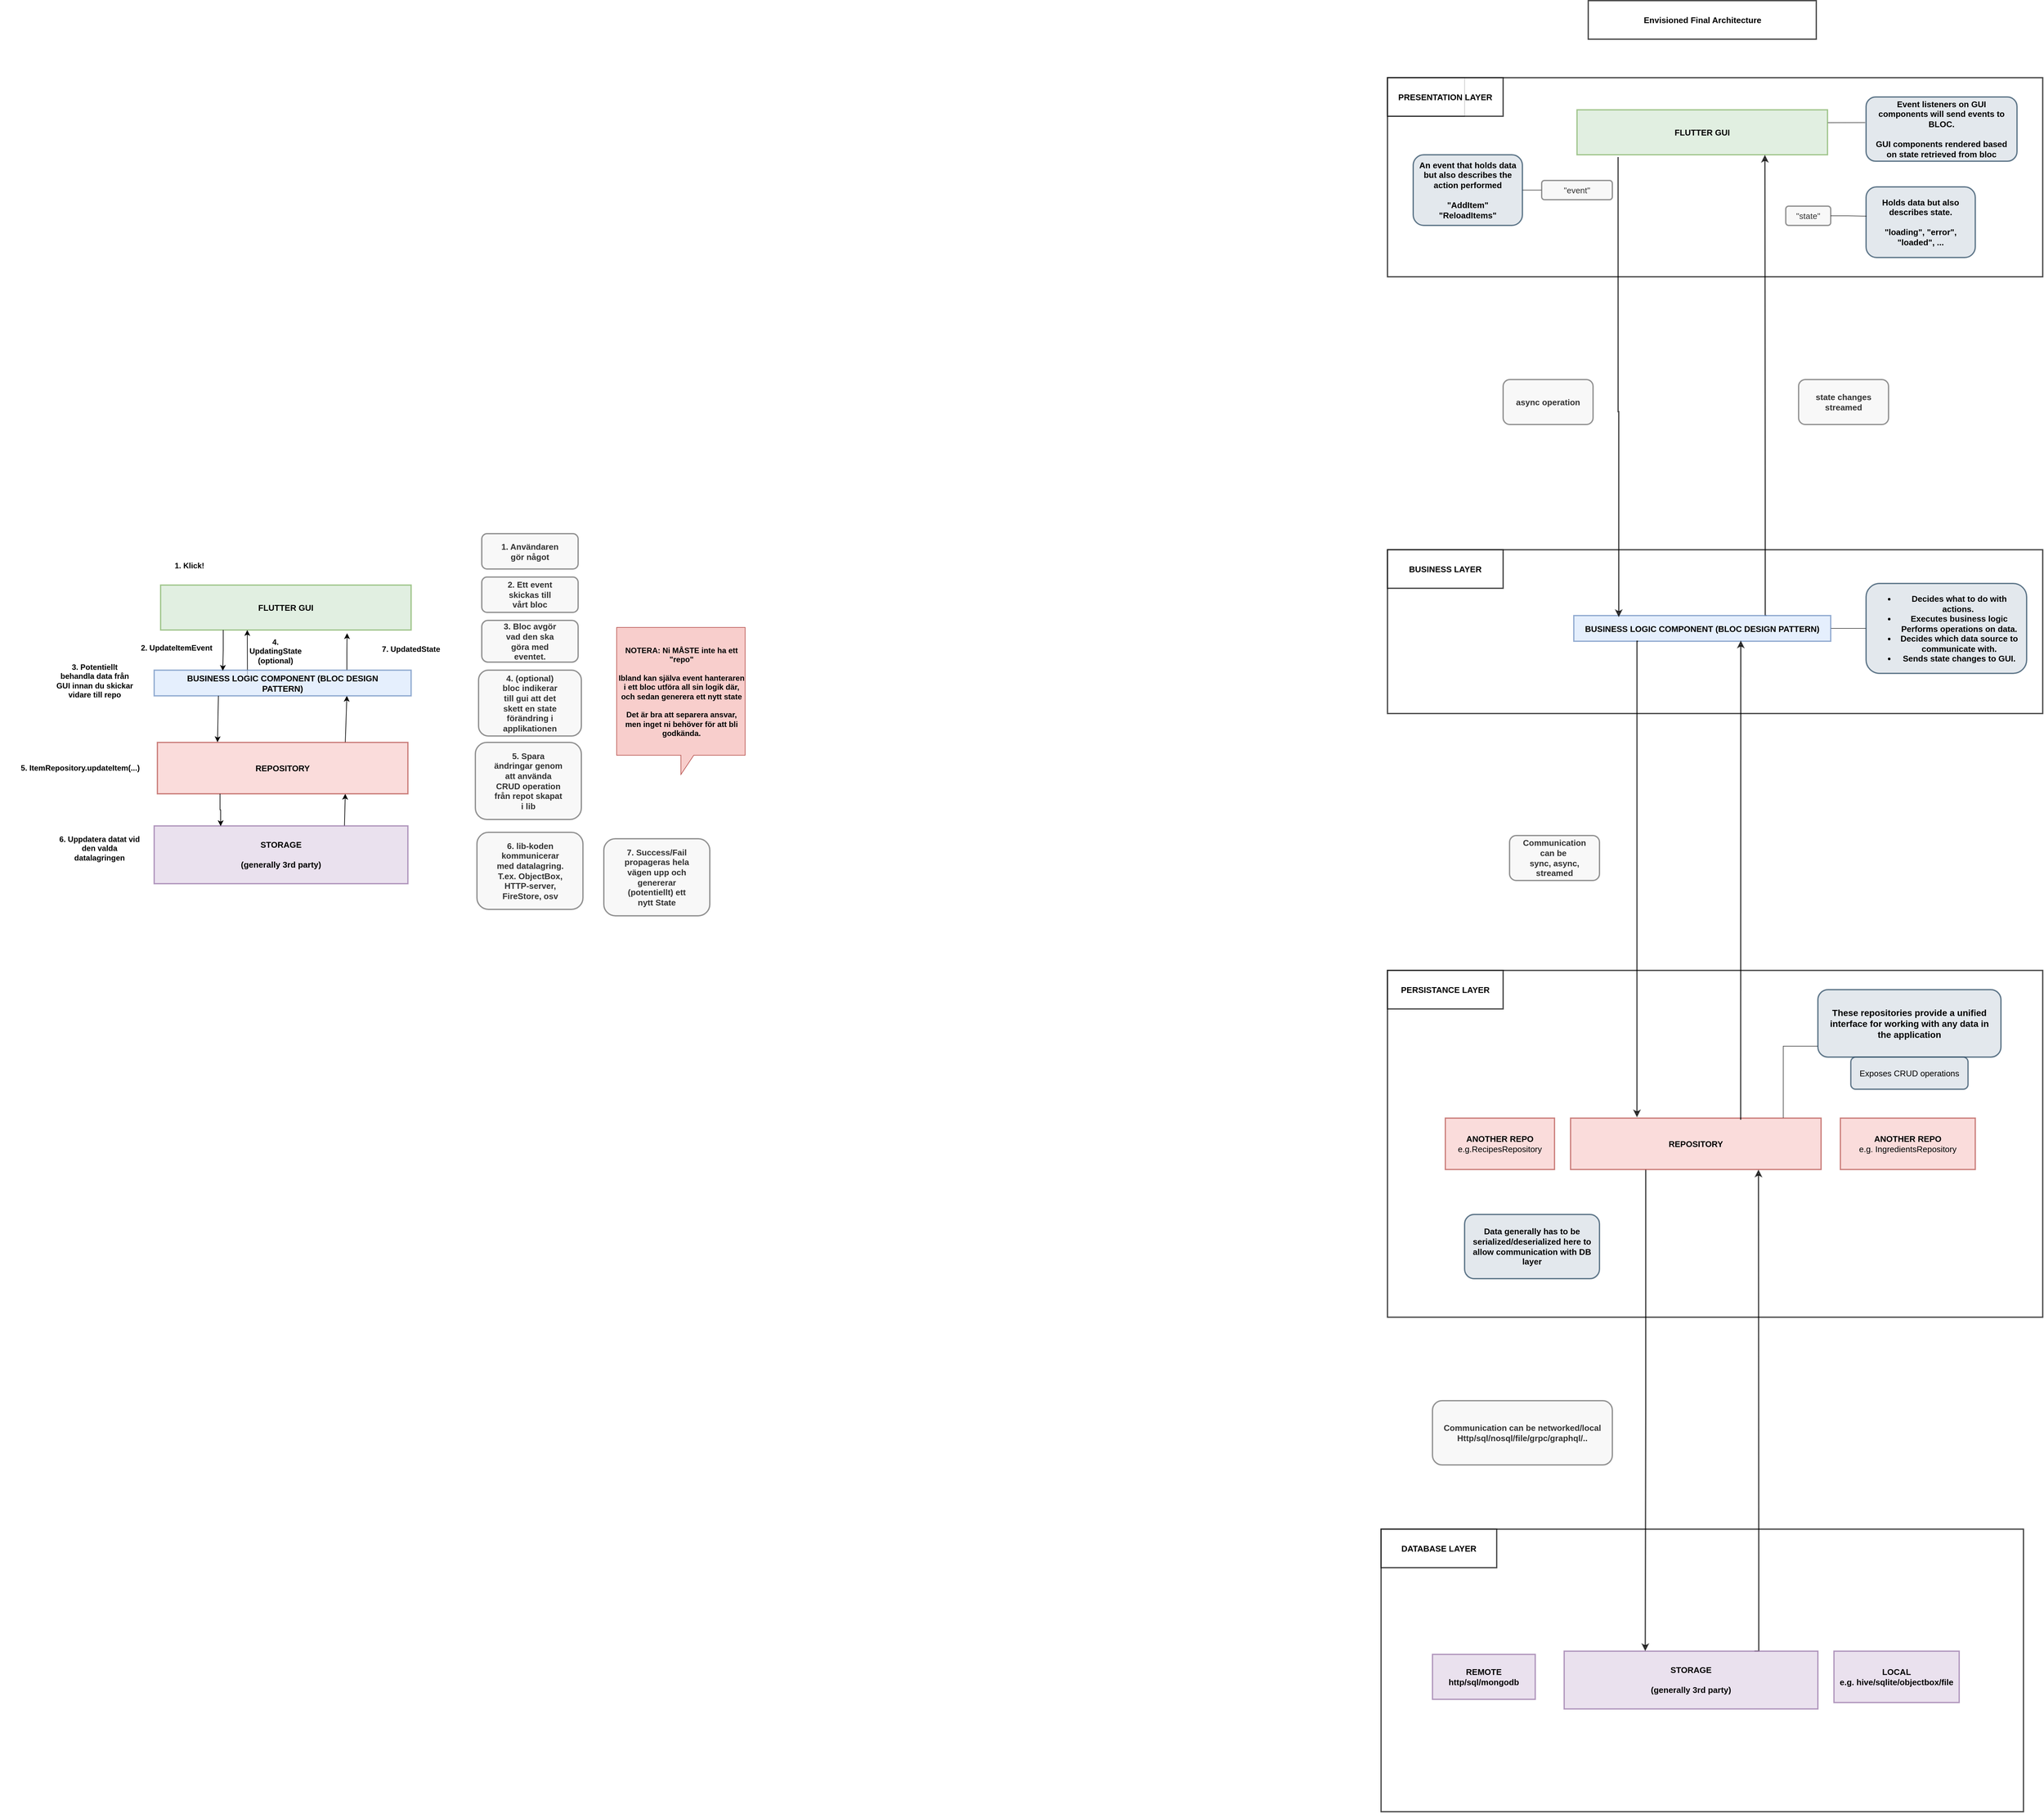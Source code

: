 <mxfile>
    <diagram name="Page-1" id="NCVhBEKMuIL8DRtao78c">
        <mxGraphModel dx="2323" dy="1726" grid="1" gridSize="10" guides="1" tooltips="1" connect="1" arrows="1" fold="1" page="1" pageScale="1" pageWidth="850" pageHeight="1100" math="0" shadow="0">
            <root>
                <mxCell id="0"/>
                <mxCell id="1" parent="0"/>
                <mxCell id="UuS1oSPDRo_ICflPnTkP-29" value="" style="rounded=0;whiteSpace=wrap;html=1;strokeWidth=2;opacity=70;fontSize=13;verticalAlign=middle;spacing=10;" parent="1" vertex="1">
                    <mxGeometry x="1390" y="1890" width="1000" height="440" as="geometry"/>
                </mxCell>
                <mxCell id="UuS1oSPDRo_ICflPnTkP-30" value="&lt;b&gt;DATABASE LAYER&lt;br&gt;&lt;/b&gt;" style="rounded=0;whiteSpace=wrap;html=1;fontSize=13;strokeWidth=2;opacity=70;verticalAlign=middle;spacing=10;" parent="1" vertex="1">
                    <mxGeometry x="1390" y="1890" width="180" height="60" as="geometry"/>
                </mxCell>
                <mxCell id="UuS1oSPDRo_ICflPnTkP-25" value="" style="rounded=0;whiteSpace=wrap;html=1;strokeWidth=2;opacity=70;fontSize=13;verticalAlign=middle;spacing=10;" parent="1" vertex="1">
                    <mxGeometry x="1400" y="1020" width="1020" height="540" as="geometry"/>
                </mxCell>
                <mxCell id="UuS1oSPDRo_ICflPnTkP-26" value="&lt;b style=&quot;font-size: 13px;&quot;&gt;PERSISTANCE LAYER&lt;br style=&quot;font-size: 13px;&quot;&gt;&lt;/b&gt;" style="rounded=0;whiteSpace=wrap;html=1;fontSize=13;strokeWidth=2;opacity=70;verticalAlign=middle;spacing=10;" parent="1" vertex="1">
                    <mxGeometry x="1400" y="1020" width="180" height="60" as="geometry"/>
                </mxCell>
                <mxCell id="UuS1oSPDRo_ICflPnTkP-20" value="" style="rounded=0;whiteSpace=wrap;html=1;strokeWidth=2;opacity=70;fontSize=13;verticalAlign=middle;spacing=10;" parent="1" vertex="1">
                    <mxGeometry x="1400" y="365" width="1020" height="255" as="geometry"/>
                </mxCell>
                <mxCell id="UuS1oSPDRo_ICflPnTkP-21" value="&lt;b style=&quot;font-size: 13px;&quot;&gt;BUSINESS LAYER&lt;br style=&quot;font-size: 13px;&quot;&gt;&lt;/b&gt;" style="rounded=0;whiteSpace=wrap;html=1;fontSize=13;strokeWidth=2;opacity=70;verticalAlign=middle;spacing=10;" parent="1" vertex="1">
                    <mxGeometry x="1400" y="365" width="180" height="60" as="geometry"/>
                </mxCell>
                <mxCell id="UuS1oSPDRo_ICflPnTkP-8" value="" style="rounded=0;whiteSpace=wrap;html=1;strokeWidth=2;opacity=70;fontSize=13;verticalAlign=middle;spacing=10;" parent="1" vertex="1">
                    <mxGeometry x="1400" y="-370" width="1020" height="310" as="geometry"/>
                </mxCell>
                <mxCell id="bqATVecDFZBd0OB_Plpx-9" style="edgeStyle=orthogonalEdgeStyle;rounded=0;orthogonalLoop=1;jettySize=auto;html=1;exitX=0.75;exitY=0;exitDx=0;exitDy=0;entryX=0.75;entryY=1;entryDx=0;entryDy=0;shadow=0;strokeWidth=2;opacity=70;fontSize=13;verticalAlign=middle;spacing=10;" parent="1" source="bqATVecDFZBd0OB_Plpx-1" target="bqATVecDFZBd0OB_Plpx-3" edge="1">
                    <mxGeometry relative="1" as="geometry">
                        <Array as="points">
                            <mxPoint x="1978" y="1930"/>
                            <mxPoint x="1978" y="1630"/>
                        </Array>
                    </mxGeometry>
                </mxCell>
                <mxCell id="bqATVecDFZBd0OB_Plpx-1" value="&lt;b&gt;STORAGE&lt;br&gt;&lt;/b&gt;&lt;br&gt;&lt;b&gt;(generally 3rd party)&lt;/b&gt;" style="rounded=0;whiteSpace=wrap;html=1;fillColor=#e1d5e7;strokeColor=#9673a6;shadow=0;strokeWidth=2;opacity=70;fontSize=13;verticalAlign=middle;spacing=10;" parent="1" vertex="1">
                    <mxGeometry x="1675" y="2080" width="395" height="90" as="geometry"/>
                </mxCell>
                <mxCell id="bqATVecDFZBd0OB_Plpx-8" style="edgeStyle=orthogonalEdgeStyle;rounded=0;orthogonalLoop=1;jettySize=auto;html=1;exitX=0.3;exitY=0.99;exitDx=0;exitDy=0;entryX=0.25;entryY=0;entryDx=0;entryDy=0;shadow=0;strokeWidth=2;opacity=70;fontSize=13;exitPerimeter=0;verticalAlign=middle;spacing=10;" parent="1" source="bqATVecDFZBd0OB_Plpx-3" edge="1">
                    <mxGeometry relative="1" as="geometry">
                        <mxPoint x="1800.02" y="1480" as="sourcePoint"/>
                        <mxPoint x="1801.27" y="2080" as="targetPoint"/>
                        <Array as="points"/>
                    </mxGeometry>
                </mxCell>
                <mxCell id="bqATVecDFZBd0OB_Plpx-3" value="&lt;b style=&quot;font-size: 13px;&quot;&gt;REPOSITORY&lt;/b&gt;" style="rounded=0;whiteSpace=wrap;html=1;fillColor=#f8cecc;strokeColor=#b85450;shadow=0;strokeWidth=2;opacity=70;fontSize=13;verticalAlign=middle;spacing=10;" parent="1" vertex="1">
                    <mxGeometry x="1685" y="1250" width="390" height="80" as="geometry"/>
                </mxCell>
                <mxCell id="bqATVecDFZBd0OB_Plpx-7" value="&lt;b&gt;Data generally has to be serialized/deserialized here to allow communication with DB layer&lt;br&gt;&lt;/b&gt;" style="rounded=1;whiteSpace=wrap;html=1;fillColor=#D7DEE6;strokeColor=#23445d;shadow=0;strokeWidth=2;opacity=70;fontSize=13;verticalAlign=middle;spacing=10;" parent="1" vertex="1">
                    <mxGeometry x="1520" y="1400" width="210" height="100" as="geometry"/>
                </mxCell>
                <mxCell id="UuS1oSPDRo_ICflPnTkP-12" style="edgeStyle=orthogonalEdgeStyle;rounded=0;orthogonalLoop=1;jettySize=auto;html=1;exitX=1;exitY=0.286;exitDx=0;exitDy=0;entryX=-0.006;entryY=0.399;entryDx=0;entryDy=0;endArrow=none;endFill=0;opacity=70;entryPerimeter=0;exitPerimeter=0;fontSize=13;verticalAlign=middle;spacing=10;" parent="1" source="bqATVecDFZBd0OB_Plpx-14" target="UuS1oSPDRo_ICflPnTkP-11" edge="1">
                    <mxGeometry relative="1" as="geometry">
                        <Array as="points">
                            <mxPoint x="2144" y="-300"/>
                        </Array>
                    </mxGeometry>
                </mxCell>
                <mxCell id="bqATVecDFZBd0OB_Plpx-14" value="&lt;b style=&quot;font-size: 13px;&quot;&gt;FLUTTER GUI&lt;br style=&quot;font-size: 13px;&quot;&gt;&lt;/b&gt;" style="rounded=0;whiteSpace=wrap;html=1;fillColor=#d5e8d4;strokeColor=#82b366;shadow=0;strokeWidth=2;opacity=70;fontSize=13;verticalAlign=middle;spacing=10;" parent="1" vertex="1">
                    <mxGeometry x="1695" y="-320" width="390" height="70" as="geometry"/>
                </mxCell>
                <mxCell id="bqATVecDFZBd0OB_Plpx-24" style="edgeStyle=orthogonalEdgeStyle;rounded=0;orthogonalLoop=1;jettySize=auto;html=1;exitX=0.75;exitY=0;exitDx=0;exitDy=0;entryX=0.75;entryY=1;entryDx=0;entryDy=0;shadow=0;strokeWidth=2;opacity=70;fontSize=13;verticalAlign=middle;spacing=10;" parent="1" source="bqATVecDFZBd0OB_Plpx-21" target="bqATVecDFZBd0OB_Plpx-14" edge="1">
                    <mxGeometry relative="1" as="geometry">
                        <Array as="points">
                            <mxPoint x="1988" y="280"/>
                            <mxPoint x="1988" y="230"/>
                        </Array>
                    </mxGeometry>
                </mxCell>
                <mxCell id="UuS1oSPDRo_ICflPnTkP-19" style="edgeStyle=orthogonalEdgeStyle;rounded=0;orthogonalLoop=1;jettySize=auto;html=1;exitX=1;exitY=0.5;exitDx=0;exitDy=0;endArrow=none;endFill=0;opacity=70;fontSize=13;verticalAlign=middle;spacing=10;" parent="1" source="bqATVecDFZBd0OB_Plpx-21" target="UuS1oSPDRo_ICflPnTkP-5" edge="1">
                    <mxGeometry relative="1" as="geometry"/>
                </mxCell>
                <mxCell id="bqATVecDFZBd0OB_Plpx-21" value="&lt;b style=&quot;font-size: 13px;&quot;&gt;BUSINESS LOGIC COMPONENT (BLOC DESIGN PATTERN)&lt;br style=&quot;font-size: 13px;&quot;&gt;&lt;/b&gt;" style="rounded=0;whiteSpace=wrap;html=1;fillColor=#dae8fc;strokeColor=#6c8ebf;shadow=0;strokeWidth=2;opacity=70;fontSize=13;verticalAlign=middle;spacing=10;" parent="1" vertex="1">
                    <mxGeometry x="1690" y="467.5" width="400" height="40" as="geometry"/>
                </mxCell>
                <mxCell id="bqATVecDFZBd0OB_Plpx-26" style="edgeStyle=orthogonalEdgeStyle;rounded=0;orthogonalLoop=1;jettySize=auto;html=1;exitX=0.5;exitY=1;exitDx=0;exitDy=0;shadow=0;strokeWidth=2;opacity=70;fontSize=13;verticalAlign=middle;spacing=10;" parent="1" source="bqATVecDFZBd0OB_Plpx-21" target="bqATVecDFZBd0OB_Plpx-21" edge="1">
                    <mxGeometry relative="1" as="geometry"/>
                </mxCell>
                <mxCell id="bqATVecDFZBd0OB_Plpx-29" value="&quot;state&quot;" style="rounded=1;whiteSpace=wrap;html=1;fillColor=#f5f5f5;fontColor=#333333;strokeColor=#666666;shadow=0;strokeWidth=2;opacity=70;fontSize=13;verticalAlign=middle;spacing=10;" parent="1" vertex="1">
                    <mxGeometry x="2020" y="-170" width="70" height="30" as="geometry"/>
                </mxCell>
                <mxCell id="UuS1oSPDRo_ICflPnTkP-4" style="edgeStyle=orthogonalEdgeStyle;rounded=0;orthogonalLoop=1;jettySize=auto;html=1;exitX=0;exitY=0.5;exitDx=0;exitDy=0;entryX=1;entryY=0.5;entryDx=0;entryDy=0;endArrow=none;endFill=0;opacity=70;fontSize=13;verticalAlign=middle;spacing=10;" parent="1" source="bqATVecDFZBd0OB_Plpx-30" target="UuS1oSPDRo_ICflPnTkP-3" edge="1">
                    <mxGeometry relative="1" as="geometry"/>
                </mxCell>
                <mxCell id="bqATVecDFZBd0OB_Plpx-30" value="&quot;event&quot;" style="rounded=1;whiteSpace=wrap;html=1;fillColor=#f5f5f5;fontColor=#333333;strokeColor=#666666;shadow=0;strokeWidth=2;opacity=70;fontSize=13;verticalAlign=middle;spacing=10;" parent="1" vertex="1">
                    <mxGeometry x="1640" y="-210" width="110" height="30" as="geometry"/>
                </mxCell>
                <mxCell id="IBTL42P-dhMwbu7w-Mex-7" value="&lt;b style=&quot;font-size: 13px;&quot;&gt;Envisioned Final Architecture&lt;br style=&quot;font-size: 13px;&quot;&gt;&lt;/b&gt;" style="rounded=0;whiteSpace=wrap;html=1;fontSize=13;strokeWidth=2;opacity=70;verticalAlign=middle;spacing=10;" parent="1" vertex="1">
                    <mxGeometry x="1712.5" y="-490" width="355" height="60" as="geometry"/>
                </mxCell>
                <mxCell id="UuS1oSPDRo_ICflPnTkP-1" value="&lt;b style=&quot;font-size: 13px;&quot;&gt;Holds data but also describes state.&lt;br style=&quot;font-size: 13px;&quot;&gt;&lt;br style=&quot;font-size: 13px;&quot;&gt;&quot;loading&quot;, &quot;error&quot;,&lt;br style=&quot;font-size: 13px;&quot;&gt; &quot;loaded&quot;, ...&lt;br style=&quot;font-size: 13px;&quot;&gt;&lt;/b&gt;" style="rounded=1;whiteSpace=wrap;html=1;fillColor=#D7DEE6;strokeColor=#23445d;shadow=0;strokeWidth=2;opacity=70;fontSize=13;verticalAlign=middle;spacing=10;" parent="1" vertex="1">
                    <mxGeometry x="2145" y="-200" width="170" height="110" as="geometry"/>
                </mxCell>
                <mxCell id="UuS1oSPDRo_ICflPnTkP-2" style="edgeStyle=orthogonalEdgeStyle;rounded=0;orthogonalLoop=1;jettySize=auto;html=1;exitX=1;exitY=0.5;exitDx=0;exitDy=0;entryX=0.004;entryY=0.415;entryDx=0;entryDy=0;entryPerimeter=0;endArrow=none;endFill=0;opacity=70;fontSize=13;verticalAlign=middle;spacing=10;" parent="1" source="bqATVecDFZBd0OB_Plpx-29" target="UuS1oSPDRo_ICflPnTkP-1" edge="1">
                    <mxGeometry relative="1" as="geometry"/>
                </mxCell>
                <mxCell id="UuS1oSPDRo_ICflPnTkP-3" value="&lt;b style=&quot;font-size: 13px;&quot;&gt;An event that holds data but also describes the action performed&lt;br style=&quot;font-size: 13px;&quot;&gt;&lt;br style=&quot;font-size: 13px;&quot;&gt;&quot;AddItem&quot;&lt;br style=&quot;font-size: 13px;&quot;&gt;&quot;ReloadItems&quot;&lt;br style=&quot;font-size: 13px;&quot;&gt;&lt;/b&gt;" style="rounded=1;whiteSpace=wrap;html=1;fillColor=#D7DEE6;strokeColor=#23445d;shadow=0;strokeWidth=2;opacity=70;fontSize=13;verticalAlign=middle;spacing=10;" parent="1" vertex="1">
                    <mxGeometry x="1440" y="-250" width="170" height="110" as="geometry"/>
                </mxCell>
                <mxCell id="UuS1oSPDRo_ICflPnTkP-5" value="&lt;ul style=&quot;font-size: 13px;&quot;&gt;&lt;li style=&quot;font-size: 13px;&quot;&gt;&lt;b style=&quot;font-size: 13px;&quot;&gt;Decides what to do with actions.&amp;nbsp;&lt;/b&gt;&lt;/li&gt;&lt;li style=&quot;font-size: 13px;&quot;&gt;&lt;b style=&quot;font-size: 13px;&quot;&gt;Executes business logic Performs operations on data.&lt;/b&gt;&lt;/li&gt;&lt;li style=&quot;font-size: 13px;&quot;&gt;&lt;b style=&quot;font-size: 13px;&quot;&gt;Decides which data source to communicate with.&lt;/b&gt;&lt;/li&gt;&lt;li style=&quot;font-size: 13px;&quot;&gt;&lt;b style=&quot;font-size: 13px;&quot;&gt;Sends state changes to GUI.&lt;/b&gt;&lt;/li&gt;&lt;/ul&gt;" style="rounded=1;whiteSpace=wrap;html=1;fillColor=#D7DEE6;strokeColor=#23445d;shadow=0;strokeWidth=2;opacity=70;fontSize=13;verticalAlign=middle;spacing=10;" parent="1" vertex="1">
                    <mxGeometry x="2145" y="417.5" width="250" height="140" as="geometry"/>
                </mxCell>
                <mxCell id="UuS1oSPDRo_ICflPnTkP-9" value="" style="rounded=0;whiteSpace=wrap;html=1;opacity=70;fontSize=13;verticalAlign=middle;spacing=10;" parent="1" vertex="1">
                    <mxGeometry x="1400" y="-370" width="120" height="60" as="geometry"/>
                </mxCell>
                <mxCell id="UuS1oSPDRo_ICflPnTkP-10" value="&lt;b style=&quot;font-size: 13px;&quot;&gt;PRESENTATION LAYER&lt;br style=&quot;font-size: 13px;&quot;&gt;&lt;/b&gt;" style="rounded=0;whiteSpace=wrap;html=1;fontSize=13;strokeWidth=2;opacity=70;verticalAlign=middle;spacing=10;" parent="1" vertex="1">
                    <mxGeometry x="1400" y="-370" width="180" height="60" as="geometry"/>
                </mxCell>
                <mxCell id="UuS1oSPDRo_ICflPnTkP-11" value="&lt;b style=&quot;font-size: 13px;&quot;&gt;Event listeners on GUI components will send events to BLOC.&lt;br style=&quot;font-size: 13px;&quot;&gt;&lt;br style=&quot;font-size: 13px;&quot;&gt;GUI components rendered based on state retrieved from bloc&lt;br style=&quot;font-size: 13px;&quot;&gt;&lt;/b&gt;" style="rounded=1;whiteSpace=wrap;html=1;fillColor=#D7DEE6;strokeColor=#23445d;shadow=0;strokeWidth=2;opacity=70;fontSize=13;verticalAlign=middle;spacing=10;" parent="1" vertex="1">
                    <mxGeometry x="2145" y="-340" width="235" height="100" as="geometry"/>
                </mxCell>
                <mxCell id="UuS1oSPDRo_ICflPnTkP-13" style="edgeStyle=orthogonalEdgeStyle;rounded=0;orthogonalLoop=1;jettySize=auto;html=1;entryX=0.175;entryY=0.063;entryDx=0;entryDy=0;entryPerimeter=0;strokeWidth=2;opacity=70;fontSize=13;exitX=0.164;exitY=1.05;exitDx=0;exitDy=0;exitPerimeter=0;verticalAlign=middle;spacing=10;" parent="1" source="bqATVecDFZBd0OB_Plpx-14" target="bqATVecDFZBd0OB_Plpx-21" edge="1">
                    <mxGeometry relative="1" as="geometry">
                        <mxPoint x="1760" y="150" as="sourcePoint"/>
                        <Array as="points">
                            <mxPoint x="1759" y="150"/>
                        </Array>
                    </mxGeometry>
                </mxCell>
                <mxCell id="UuS1oSPDRo_ICflPnTkP-14" style="edgeStyle=orthogonalEdgeStyle;rounded=0;orthogonalLoop=1;jettySize=auto;html=1;exitX=0.25;exitY=1;exitDx=0;exitDy=0;entryX=0.265;entryY=-0.014;entryDx=0;entryDy=0;entryPerimeter=0;strokeWidth=2;opacity=70;fontSize=13;verticalAlign=middle;spacing=10;" parent="1" source="bqATVecDFZBd0OB_Plpx-21" target="bqATVecDFZBd0OB_Plpx-3" edge="1">
                    <mxGeometry relative="1" as="geometry">
                        <Array as="points">
                            <mxPoint x="1788" y="507"/>
                        </Array>
                    </mxGeometry>
                </mxCell>
                <mxCell id="UuS1oSPDRo_ICflPnTkP-15" style="edgeStyle=orthogonalEdgeStyle;rounded=0;orthogonalLoop=1;jettySize=auto;html=1;entryX=0.704;entryY=0.97;entryDx=0;entryDy=0;entryPerimeter=0;strokeWidth=2;opacity=70;exitX=0.679;exitY=0.031;exitDx=0;exitDy=0;exitPerimeter=0;fontSize=13;verticalAlign=middle;spacing=10;" parent="1" source="bqATVecDFZBd0OB_Plpx-3" edge="1">
                    <mxGeometry relative="1" as="geometry">
                        <mxPoint x="1950" y="730" as="sourcePoint"/>
                        <mxPoint x="1950.0" y="506.3" as="targetPoint"/>
                        <Array as="points">
                            <mxPoint x="1950" y="1253"/>
                        </Array>
                    </mxGeometry>
                </mxCell>
                <mxCell id="UuS1oSPDRo_ICflPnTkP-27" value="&lt;b&gt;ANOTHER REPO&lt;br&gt;&lt;/b&gt;e.g.RecipesRepository" style="rounded=0;whiteSpace=wrap;html=1;fillColor=#f8cecc;strokeColor=#b85450;shadow=0;strokeWidth=2;opacity=70;fontSize=13;verticalAlign=middle;spacing=10;" parent="1" vertex="1">
                    <mxGeometry x="1490" y="1250" width="170" height="80" as="geometry"/>
                </mxCell>
                <mxCell id="UuS1oSPDRo_ICflPnTkP-28" value="&lt;b&gt;ANOTHER REPO&lt;br&gt;&lt;/b&gt;e.g. IngredientsRepository" style="rounded=0;whiteSpace=wrap;html=1;fillColor=#f8cecc;strokeColor=#b85450;shadow=0;strokeWidth=2;opacity=70;fontSize=13;verticalAlign=middle;spacing=10;" parent="1" vertex="1">
                    <mxGeometry x="2105" y="1250" width="210" height="80" as="geometry"/>
                </mxCell>
                <mxCell id="UuS1oSPDRo_ICflPnTkP-33" style="edgeStyle=orthogonalEdgeStyle;rounded=0;orthogonalLoop=1;jettySize=auto;html=1;exitX=0.849;exitY=-0.005;exitDx=0;exitDy=0;endArrow=none;endFill=0;opacity=70;fontSize=13;exitPerimeter=0;verticalAlign=middle;spacing=10;" parent="1" source="bqATVecDFZBd0OB_Plpx-3" target="UuS1oSPDRo_ICflPnTkP-34" edge="1">
                    <mxGeometry relative="1" as="geometry">
                        <mxPoint x="2020" y="1155.5" as="sourcePoint"/>
                        <Array as="points">
                            <mxPoint x="2016" y="1138"/>
                        </Array>
                    </mxGeometry>
                </mxCell>
                <mxCell id="UuS1oSPDRo_ICflPnTkP-34" value="&lt;font style=&quot;font-size: 14px;&quot;&gt;&lt;b&gt;These repositories provide a unified&lt;br&gt;interface for working with any data in the application&lt;br&gt;&lt;/b&gt;&lt;/font&gt;" style="rounded=1;whiteSpace=wrap;html=1;fillColor=#D7DEE6;strokeColor=#23445d;shadow=0;strokeWidth=2;opacity=70;fontSize=13;verticalAlign=middle;spacing=10;" parent="1" vertex="1">
                    <mxGeometry x="2070" y="1050" width="285" height="105" as="geometry"/>
                </mxCell>
                <mxCell id="UuS1oSPDRo_ICflPnTkP-35" value="&lt;b&gt;LOCAL&lt;br&gt;e.g. hive/sqlite/objectbox/file&lt;br&gt;&lt;/b&gt;" style="rounded=0;whiteSpace=wrap;html=1;fillColor=#e1d5e7;strokeColor=#9673a6;shadow=0;strokeWidth=2;opacity=70;fontSize=13;verticalAlign=middle;spacing=10;" parent="1" vertex="1">
                    <mxGeometry x="2095" y="2080" width="195" height="80" as="geometry"/>
                </mxCell>
                <mxCell id="UuS1oSPDRo_ICflPnTkP-36" value="&lt;div&gt;&lt;b&gt;REMOTE&lt;/b&gt;&lt;/div&gt;&lt;div&gt;&lt;b&gt;http/sql/mongodb&lt;/b&gt;&lt;/div&gt;" style="rounded=0;whiteSpace=wrap;html=1;fillColor=#e1d5e7;strokeColor=#9673a6;shadow=0;strokeWidth=2;opacity=70;fontSize=13;verticalAlign=middle;spacing=10;" parent="1" vertex="1">
                    <mxGeometry x="1470" y="2085" width="160" height="70" as="geometry"/>
                </mxCell>
                <mxCell id="UuS1oSPDRo_ICflPnTkP-37" value="&lt;b&gt;async operation&lt;br&gt;&lt;/b&gt;" style="rounded=1;whiteSpace=wrap;html=1;fillColor=#f5f5f5;fontColor=#333333;strokeColor=#666666;shadow=0;strokeWidth=2;opacity=70;fontSize=13;verticalAlign=middle;spacing=10;" parent="1" vertex="1">
                    <mxGeometry x="1580" y="100" width="140" height="70" as="geometry"/>
                </mxCell>
                <mxCell id="UuS1oSPDRo_ICflPnTkP-38" value="&lt;b&gt;&lt;span style=&quot;font-size: 13px;&quot;&gt;Communication can be&amp;nbsp;&lt;br style=&quot;font-size: 13px;&quot;&gt;sync, async,&lt;br style=&quot;font-size: 13px;&quot;&gt;streamed&lt;/span&gt;&lt;/b&gt;" style="rounded=1;whiteSpace=wrap;html=1;fillColor=#f5f5f5;fontColor=#333333;strokeColor=#666666;shadow=0;strokeWidth=2;opacity=70;fontSize=13;verticalAlign=middle;spacing=10;" parent="1" vertex="1">
                    <mxGeometry x="1590" y="810" width="140" height="70" as="geometry"/>
                </mxCell>
                <mxCell id="UuS1oSPDRo_ICflPnTkP-39" value="&lt;b&gt;state changes streamed&lt;br&gt;&lt;/b&gt;" style="rounded=1;whiteSpace=wrap;html=1;fillColor=#f5f5f5;fontColor=#333333;strokeColor=#666666;shadow=0;strokeWidth=2;opacity=70;fontSize=13;verticalAlign=middle;spacing=10;" parent="1" vertex="1">
                    <mxGeometry x="2040" y="100" width="140" height="70" as="geometry"/>
                </mxCell>
                <mxCell id="UuS1oSPDRo_ICflPnTkP-40" value="&lt;b&gt;Communication can be networked/local&lt;br&gt;Http/sql/nosql/file/grpc/graphql/..&lt;/b&gt;" style="rounded=1;whiteSpace=wrap;html=1;fillColor=#f5f5f5;fontColor=#333333;strokeColor=#666666;shadow=0;strokeWidth=2;opacity=70;fontSize=13;verticalAlign=middle;spacing=10;" parent="1" vertex="1">
                    <mxGeometry x="1470" y="1690" width="280" height="100" as="geometry"/>
                </mxCell>
                <mxCell id="UuS1oSPDRo_ICflPnTkP-41" value="Exposes CRUD operations" style="rounded=1;whiteSpace=wrap;html=1;fillColor=#D7DEE6;strokeColor=#23445d;shadow=0;strokeWidth=2;opacity=70;fontSize=13;verticalAlign=middle;spacing=10;" parent="1" vertex="1">
                    <mxGeometry x="2121.25" y="1155" width="182.5" height="50" as="geometry"/>
                </mxCell>
                <mxCell id="2" style="edgeStyle=none;hachureGap=4;html=1;exitX=0.75;exitY=0;exitDx=0;exitDy=0;entryX=0.75;entryY=1;entryDx=0;entryDy=0;fontFamily=Architects Daughter;fontSource=https%3A%2F%2Ffonts.googleapis.com%2Fcss%3Ffamily%3DArchitects%2BDaughter;fontSize=16;" parent="1" source="3" target="5" edge="1">
                    <mxGeometry relative="1" as="geometry"/>
                </mxCell>
                <mxCell id="3" value="&lt;b&gt;STORAGE&lt;br&gt;&lt;/b&gt;&lt;br&gt;&lt;b&gt;(generally 3rd party)&lt;/b&gt;" style="rounded=0;whiteSpace=wrap;html=1;fillColor=#e1d5e7;strokeColor=#9673a6;shadow=0;strokeWidth=2;opacity=70;fontSize=13;verticalAlign=middle;spacing=30;" parent="1" vertex="1">
                    <mxGeometry x="-520" y="795" width="395" height="90" as="geometry"/>
                </mxCell>
                <mxCell id="4" style="rounded=0;orthogonalLoop=1;jettySize=auto;html=1;exitX=0.75;exitY=0;exitDx=0;exitDy=0;entryX=0.75;entryY=1;entryDx=0;entryDy=0;" parent="1" source="5" target="9" edge="1">
                    <mxGeometry relative="1" as="geometry"/>
                </mxCell>
                <mxCell id="5" value="&lt;b style=&quot;font-size: 13px;&quot;&gt;REPOSITORY&lt;/b&gt;" style="rounded=0;whiteSpace=wrap;html=1;fillColor=#f8cecc;strokeColor=#b85450;shadow=0;strokeWidth=2;opacity=70;fontSize=13;verticalAlign=middle;spacing=30;" parent="1" vertex="1">
                    <mxGeometry x="-515" y="665" width="390" height="80" as="geometry"/>
                </mxCell>
                <mxCell id="6" value="&lt;b style=&quot;font-size: 13px;&quot;&gt;FLUTTER GUI&lt;br style=&quot;font-size: 13px;&quot;&gt;&lt;/b&gt;" style="rounded=0;whiteSpace=wrap;html=1;fillColor=#d5e8d4;strokeColor=#82b366;shadow=0;strokeWidth=2;opacity=70;fontSize=13;verticalAlign=middle;spacing=30;" parent="1" vertex="1">
                    <mxGeometry x="-510" y="420" width="390" height="70" as="geometry"/>
                </mxCell>
                <mxCell id="7" style="edgeStyle=orthogonalEdgeStyle;rounded=0;orthogonalLoop=1;jettySize=auto;html=1;exitX=0.75;exitY=0;exitDx=0;exitDy=0;verticalAlign=middle;spacing=30;" parent="1" source="9" edge="1">
                    <mxGeometry relative="1" as="geometry">
                        <mxPoint x="-219.677" y="495" as="targetPoint"/>
                    </mxGeometry>
                </mxCell>
                <mxCell id="8" style="edgeStyle=none;hachureGap=4;html=1;exitX=0.363;exitY=0.188;exitDx=0;exitDy=0;entryX=0.346;entryY=1;entryDx=0;entryDy=0;entryPerimeter=0;fontFamily=Architects Daughter;fontSource=https%3A%2F%2Ffonts.googleapis.com%2Fcss%3Ffamily%3DArchitects%2BDaughter;fontSize=16;exitPerimeter=0;" parent="1" source="9" target="6" edge="1">
                    <mxGeometry relative="1" as="geometry"/>
                </mxCell>
                <mxCell id="9" value="&lt;b style=&quot;font-size: 13px;&quot;&gt;BUSINESS LOGIC COMPONENT (BLOC DESIGN PATTERN)&lt;br style=&quot;font-size: 13px;&quot;&gt;&lt;/b&gt;" style="rounded=0;whiteSpace=wrap;html=1;fillColor=#dae8fc;strokeColor=#6c8ebf;shadow=0;strokeWidth=2;opacity=70;fontSize=13;verticalAlign=middle;spacing=30;" parent="1" vertex="1">
                    <mxGeometry x="-520" y="552.5" width="400" height="40" as="geometry"/>
                </mxCell>
                <mxCell id="10" value="&lt;b&gt;1. Användaren gör något&lt;br&gt;&lt;/b&gt;" style="rounded=1;whiteSpace=wrap;html=1;fillColor=#f5f5f5;fontColor=#333333;strokeColor=#666666;shadow=0;strokeWidth=2;opacity=70;fontSize=13;verticalAlign=middle;spacing=30;" parent="1" vertex="1">
                    <mxGeometry x="-10" y="340" width="150" height="55" as="geometry"/>
                </mxCell>
                <mxCell id="11" value="&lt;b&gt;2. Ett event skickas till vårt bloc&lt;br&gt;&lt;/b&gt;" style="rounded=1;whiteSpace=wrap;html=1;fillColor=#f5f5f5;fontColor=#333333;strokeColor=#666666;shadow=0;strokeWidth=2;opacity=70;fontSize=13;verticalAlign=middle;spacing=30;" parent="1" vertex="1">
                    <mxGeometry x="-10" y="407.5" width="150" height="55" as="geometry"/>
                </mxCell>
                <mxCell id="12" value="&lt;b&gt;1. Klick!&lt;br&gt;&lt;/b&gt;" style="ellipse;shape=cloud;html=1;labelBorderColor=none;whiteSpace=wrap;verticalAlign=middle;spacing=30;strokeColor=none;shadow=0;fillColor=none;" parent="1" vertex="1">
                    <mxGeometry x="-525" y="350" width="120" height="80" as="geometry"/>
                </mxCell>
                <mxCell id="13" style="edgeStyle=orthogonalEdgeStyle;rounded=0;orthogonalLoop=1;jettySize=auto;html=1;exitX=0.25;exitY=1;exitDx=0;exitDy=0;entryX=0.267;entryY=0.025;entryDx=0;entryDy=0;entryPerimeter=0;verticalAlign=middle;spacing=30;" parent="1" source="6" target="9" edge="1">
                    <mxGeometry relative="1" as="geometry"/>
                </mxCell>
                <mxCell id="14" value="&lt;b&gt;2. UpdateItemEvent&lt;br&gt;&lt;/b&gt;" style="ellipse;shape=cloud;whiteSpace=wrap;html=1;verticalAlign=middle;spacing=30;strokeColor=none;shadow=0;fillColor=none;" parent="1" vertex="1">
                    <mxGeometry x="-600" y="492.5" width="230" height="50" as="geometry"/>
                </mxCell>
                <mxCell id="15" value="&lt;b&gt;3. Bloc avgör vad den ska göra med eventet.&lt;br&gt;&lt;/b&gt;" style="rounded=1;whiteSpace=wrap;html=1;fillColor=#f5f5f5;fontColor=#333333;strokeColor=#666666;shadow=0;strokeWidth=2;opacity=70;fontSize=13;verticalAlign=middle;spacing=30;" parent="1" vertex="1">
                    <mxGeometry x="-10" y="475" width="150" height="65" as="geometry"/>
                </mxCell>
                <mxCell id="16" value="&lt;b&gt;4. UpdatingState&lt;br&gt;(optional)&lt;br&gt;&lt;/b&gt;" style="ellipse;shape=cloud;whiteSpace=wrap;html=1;verticalAlign=middle;spacing=30;strokeColor=none;shadow=0;fillColor=none;" parent="1" vertex="1">
                    <mxGeometry x="-390" y="492.5" width="117.5" height="60" as="geometry"/>
                </mxCell>
                <mxCell id="17" value="&lt;b&gt;3. Potentiellt behandla data från GUI innan du skickar vidare till repo&lt;br&gt;&lt;/b&gt;" style="ellipse;shape=cloud;whiteSpace=wrap;html=1;verticalAlign=middle;spacing=30;strokeColor=none;shadow=0;fillColor=none;" parent="1" vertex="1">
                    <mxGeometry x="-705" y="486" width="185" height="165" as="geometry"/>
                </mxCell>
                <mxCell id="18" value="&lt;b&gt;4. (optional) bloc indikerar till gui att det skett en state förändring i applikationen&lt;br&gt;&lt;/b&gt;" style="rounded=1;whiteSpace=wrap;html=1;fillColor=#f5f5f5;fontColor=#333333;strokeColor=#666666;shadow=0;strokeWidth=2;opacity=70;fontSize=13;verticalAlign=middle;spacing=30;" parent="1" vertex="1">
                    <mxGeometry x="-15" y="552.5" width="160" height="102.5" as="geometry"/>
                </mxCell>
                <mxCell id="19" value="&lt;b&gt;5. Spara ändringar genom att använda CRUD operation från repot skapat i lib&lt;br&gt;&lt;/b&gt;" style="rounded=1;whiteSpace=wrap;html=1;fillColor=#f5f5f5;fontColor=#333333;strokeColor=#666666;shadow=0;strokeWidth=2;opacity=70;fontSize=13;verticalAlign=middle;spacing=30;" parent="1" vertex="1">
                    <mxGeometry x="-20" y="665" width="165" height="120" as="geometry"/>
                </mxCell>
                <mxCell id="20" style="edgeStyle=orthogonalEdgeStyle;rounded=0;orthogonalLoop=1;jettySize=auto;html=1;exitX=0.25;exitY=1;exitDx=0;exitDy=0;entryX=0.262;entryY=0.004;entryDx=0;entryDy=0;entryPerimeter=0;verticalAlign=middle;spacing=30;" parent="1" source="5" target="3" edge="1">
                    <mxGeometry relative="1" as="geometry"/>
                </mxCell>
                <mxCell id="21" value="&lt;div&gt;&lt;font style=&quot;font-size: 12px;&quot;&gt;&lt;b&gt;5. ItemRepository.&lt;/b&gt;&lt;/font&gt;&lt;b style=&quot;background-color: initial;&quot;&gt;updateItem(...)&lt;/b&gt;&lt;/div&gt;" style="ellipse;shape=cloud;whiteSpace=wrap;html=1;verticalAlign=middle;spacing=30;strokeColor=none;shadow=0;fillColor=none;" parent="1" vertex="1">
                    <mxGeometry x="-760" y="660" width="250" height="90" as="geometry"/>
                </mxCell>
                <mxCell id="22" style="rounded=0;orthogonalLoop=1;jettySize=auto;html=1;exitX=0.25;exitY=1;exitDx=0;exitDy=0;entryX=0.24;entryY=-0.005;entryDx=0;entryDy=0;entryPerimeter=0;" parent="1" source="9" target="5" edge="1">
                    <mxGeometry relative="1" as="geometry"/>
                </mxCell>
                <mxCell id="23" value="&lt;div align=&quot;center&quot;&gt;&lt;b&gt;NOTERA: Ni MÅSTE inte ha ett &quot;repo&quot;&lt;/b&gt;&lt;br&gt;&lt;br&gt;&lt;b&gt;Ibland kan själva event hanteraren i ett bloc utföra all sin logik där, och sedan generera ett nytt state&lt;/b&gt;&lt;/div&gt;&lt;div align=&quot;center&quot;&gt;&lt;b&gt;&lt;br&gt;&lt;/b&gt;&lt;/div&gt;&lt;div align=&quot;center&quot;&gt;&lt;b&gt;Det är bra att separera ansvar, men inget ni behöver för att bli godkända.&lt;br&gt;&lt;/b&gt;&lt;/div&gt;" style="shape=callout;whiteSpace=wrap;html=1;perimeter=calloutPerimeter;fillColor=#f8cecc;strokeColor=#b85450;align=left;" parent="1" vertex="1">
                    <mxGeometry x="200" y="486" width="200" height="229" as="geometry"/>
                </mxCell>
                <mxCell id="24" value="&lt;b&gt;6. lib-koden kommunicerar med datalagring. T.ex. ObjectBox, HTTP-server, FireStore, osv&lt;br&gt;&lt;/b&gt;" style="rounded=1;whiteSpace=wrap;html=1;fillColor=#f5f5f5;fontColor=#333333;strokeColor=#666666;shadow=0;strokeWidth=2;opacity=70;fontSize=13;verticalAlign=middle;spacing=30;" parent="1" vertex="1">
                    <mxGeometry x="-17.5" y="805" width="165" height="120" as="geometry"/>
                </mxCell>
                <mxCell id="25" value="&lt;div&gt;&lt;font style=&quot;font-size: 12px;&quot;&gt;&lt;b&gt;6. Uppdatera datat vid den valda datalagringen&lt;br&gt;&lt;/b&gt;&lt;/font&gt;&lt;/div&gt;" style="ellipse;shape=cloud;whiteSpace=wrap;html=1;verticalAlign=middle;spacing=30;strokeColor=none;shadow=0;fillColor=none;" parent="1" vertex="1">
                    <mxGeometry x="-700" y="785" width="190" height="90" as="geometry"/>
                </mxCell>
                <mxCell id="26" value="&lt;b&gt;7. Success/Fail propageras hela vägen upp och genererar (potentiellt) ett nytt State&lt;br&gt;&lt;/b&gt;" style="rounded=1;whiteSpace=wrap;html=1;fillColor=#f5f5f5;fontColor=#333333;strokeColor=#666666;shadow=0;strokeWidth=2;opacity=70;fontSize=13;verticalAlign=middle;spacing=30;" parent="1" vertex="1">
                    <mxGeometry x="180" y="815" width="165" height="120" as="geometry"/>
                </mxCell>
                <mxCell id="27" value="&lt;b&gt;7. UpdatedState&lt;br&gt;&lt;/b&gt;" style="ellipse;shape=cloud;whiteSpace=wrap;html=1;verticalAlign=middle;spacing=30;shadow=0;fillColor=none;strokeColor=none;" parent="1" vertex="1">
                    <mxGeometry x="-200" y="500" width="160" height="40" as="geometry"/>
                </mxCell>
            </root>
        </mxGraphModel>
    </diagram>
</mxfile>